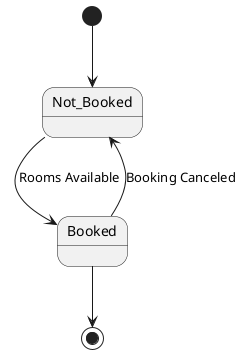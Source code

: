 @startuml State Diagram

' Represents the states of a 'Booking' object and how it changes


[*] --> Not_Booked

Not_Booked --> Booked : Rooms Available
Booked --> Not_Booked : Booking Canceled

Booked --> [*]


@enduml
